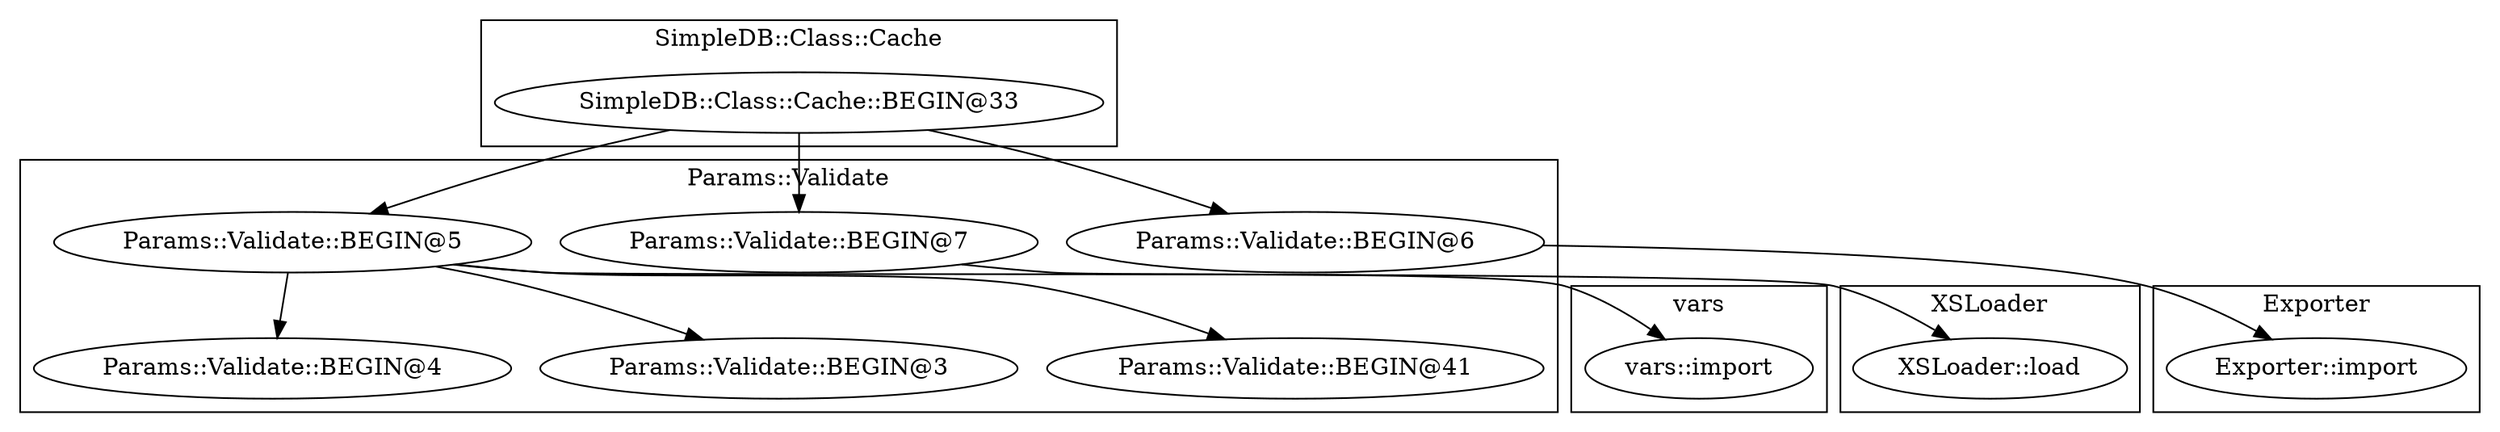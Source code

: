 digraph {
graph [overlap=false]
subgraph cluster_SimpleDB_Class_Cache {
	label="SimpleDB::Class::Cache";
	"SimpleDB::Class::Cache::BEGIN@33";
}
subgraph cluster_vars {
	label="vars";
	"vars::import";
}
subgraph cluster_XSLoader {
	label="XSLoader";
	"XSLoader::load";
}
subgraph cluster_Params_Validate {
	label="Params::Validate";
	"Params::Validate::BEGIN@4";
	"Params::Validate::BEGIN@7";
	"Params::Validate::BEGIN@5";
	"Params::Validate::BEGIN@3";
	"Params::Validate::BEGIN@41";
	"Params::Validate::BEGIN@6";
}
subgraph cluster_Exporter {
	label="Exporter";
	"Exporter::import";
}
"SimpleDB::Class::Cache::BEGIN@33" -> "Params::Validate::BEGIN@7";
"Params::Validate::BEGIN@6" -> "Exporter::import";
"SimpleDB::Class::Cache::BEGIN@33" -> "Params::Validate::BEGIN@5";
"Params::Validate::BEGIN@5" -> "XSLoader::load";
"SimpleDB::Class::Cache::BEGIN@33" -> "Params::Validate::BEGIN@6";
"Params::Validate::BEGIN@5" -> "Params::Validate::BEGIN@41";
"Params::Validate::BEGIN@5" -> "Params::Validate::BEGIN@4";
"Params::Validate::BEGIN@7" -> "vars::import";
"Params::Validate::BEGIN@5" -> "Params::Validate::BEGIN@3";
}
